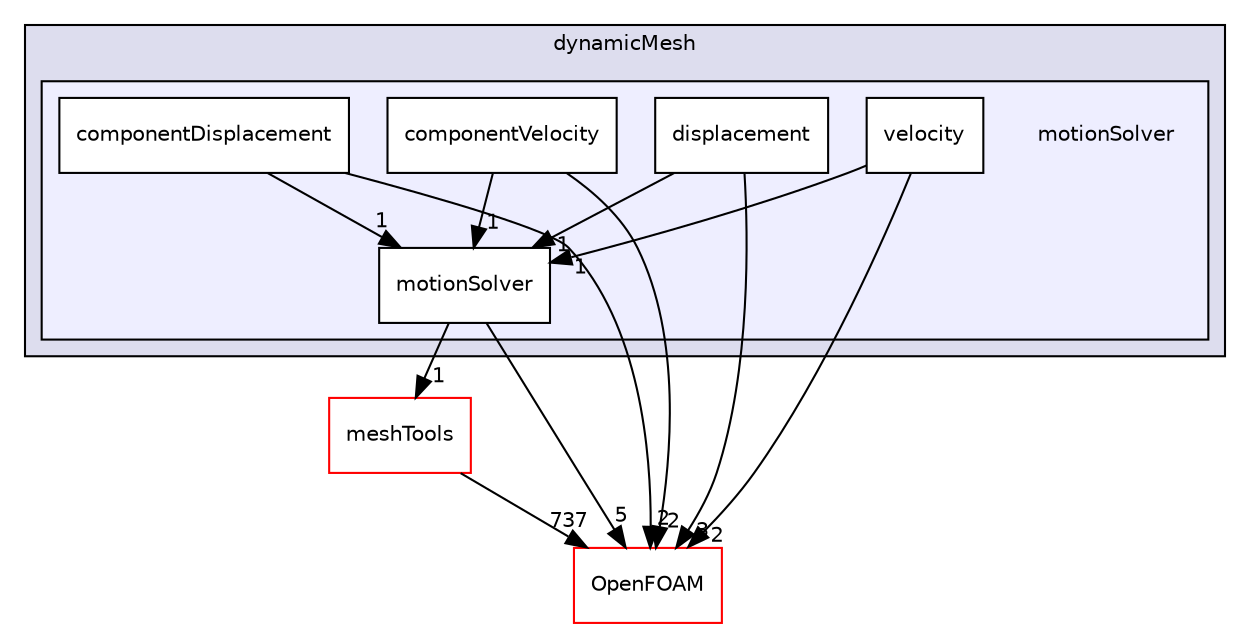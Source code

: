 digraph "src/dynamicMesh/motionSolver" {
  bgcolor=transparent;
  compound=true
  node [ fontsize="10", fontname="Helvetica"];
  edge [ labelfontsize="10", labelfontname="Helvetica"];
  subgraph clusterdir_63742796c427c97a292c80f7db71da36 {
    graph [ bgcolor="#ddddee", pencolor="black", label="dynamicMesh" fontname="Helvetica", fontsize="10", URL="dir_63742796c427c97a292c80f7db71da36.html"]
  subgraph clusterdir_446a443da47a2629470e9632529ef328 {
    graph [ bgcolor="#eeeeff", pencolor="black", label="" URL="dir_446a443da47a2629470e9632529ef328.html"];
    dir_446a443da47a2629470e9632529ef328 [shape=plaintext label="motionSolver"];
    dir_377178f06da8cba479e8ba68c33fccb8 [shape=box label="componentDisplacement" color="black" fillcolor="white" style="filled" URL="dir_377178f06da8cba479e8ba68c33fccb8.html"];
    dir_fc9d7d2c0076b579d70b9c64886e349c [shape=box label="componentVelocity" color="black" fillcolor="white" style="filled" URL="dir_fc9d7d2c0076b579d70b9c64886e349c.html"];
    dir_5e695f326d71a45ea11c69fe2f622773 [shape=box label="displacement" color="black" fillcolor="white" style="filled" URL="dir_5e695f326d71a45ea11c69fe2f622773.html"];
    dir_e9622da07bfd0d0e2e8121979818ebff [shape=box label="motionSolver" color="black" fillcolor="white" style="filled" URL="dir_e9622da07bfd0d0e2e8121979818ebff.html"];
    dir_a81e23c7603ba6136cb283cbe55d8092 [shape=box label="velocity" color="black" fillcolor="white" style="filled" URL="dir_a81e23c7603ba6136cb283cbe55d8092.html"];
  }
  }
  dir_ae30ad0bef50cf391b24c614251bb9fd [shape=box label="meshTools" color="red" URL="dir_ae30ad0bef50cf391b24c614251bb9fd.html"];
  dir_c5473ff19b20e6ec4dfe5c310b3778a8 [shape=box label="OpenFOAM" color="red" URL="dir_c5473ff19b20e6ec4dfe5c310b3778a8.html"];
  dir_ae30ad0bef50cf391b24c614251bb9fd->dir_c5473ff19b20e6ec4dfe5c310b3778a8 [headlabel="737", labeldistance=1.5 headhref="dir_001751_001897.html"];
  dir_e9622da07bfd0d0e2e8121979818ebff->dir_ae30ad0bef50cf391b24c614251bb9fd [headlabel="1", labeldistance=1.5 headhref="dir_000839_001751.html"];
  dir_e9622da07bfd0d0e2e8121979818ebff->dir_c5473ff19b20e6ec4dfe5c310b3778a8 [headlabel="5", labeldistance=1.5 headhref="dir_000839_001897.html"];
  dir_377178f06da8cba479e8ba68c33fccb8->dir_e9622da07bfd0d0e2e8121979818ebff [headlabel="1", labeldistance=1.5 headhref="dir_000836_000839.html"];
  dir_377178f06da8cba479e8ba68c33fccb8->dir_c5473ff19b20e6ec4dfe5c310b3778a8 [headlabel="2", labeldistance=1.5 headhref="dir_000836_001897.html"];
  dir_fc9d7d2c0076b579d70b9c64886e349c->dir_e9622da07bfd0d0e2e8121979818ebff [headlabel="1", labeldistance=1.5 headhref="dir_000837_000839.html"];
  dir_fc9d7d2c0076b579d70b9c64886e349c->dir_c5473ff19b20e6ec4dfe5c310b3778a8 [headlabel="2", labeldistance=1.5 headhref="dir_000837_001897.html"];
  dir_5e695f326d71a45ea11c69fe2f622773->dir_e9622da07bfd0d0e2e8121979818ebff [headlabel="1", labeldistance=1.5 headhref="dir_000838_000839.html"];
  dir_5e695f326d71a45ea11c69fe2f622773->dir_c5473ff19b20e6ec4dfe5c310b3778a8 [headlabel="3", labeldistance=1.5 headhref="dir_000838_001897.html"];
  dir_a81e23c7603ba6136cb283cbe55d8092->dir_e9622da07bfd0d0e2e8121979818ebff [headlabel="1", labeldistance=1.5 headhref="dir_000840_000839.html"];
  dir_a81e23c7603ba6136cb283cbe55d8092->dir_c5473ff19b20e6ec4dfe5c310b3778a8 [headlabel="2", labeldistance=1.5 headhref="dir_000840_001897.html"];
}
